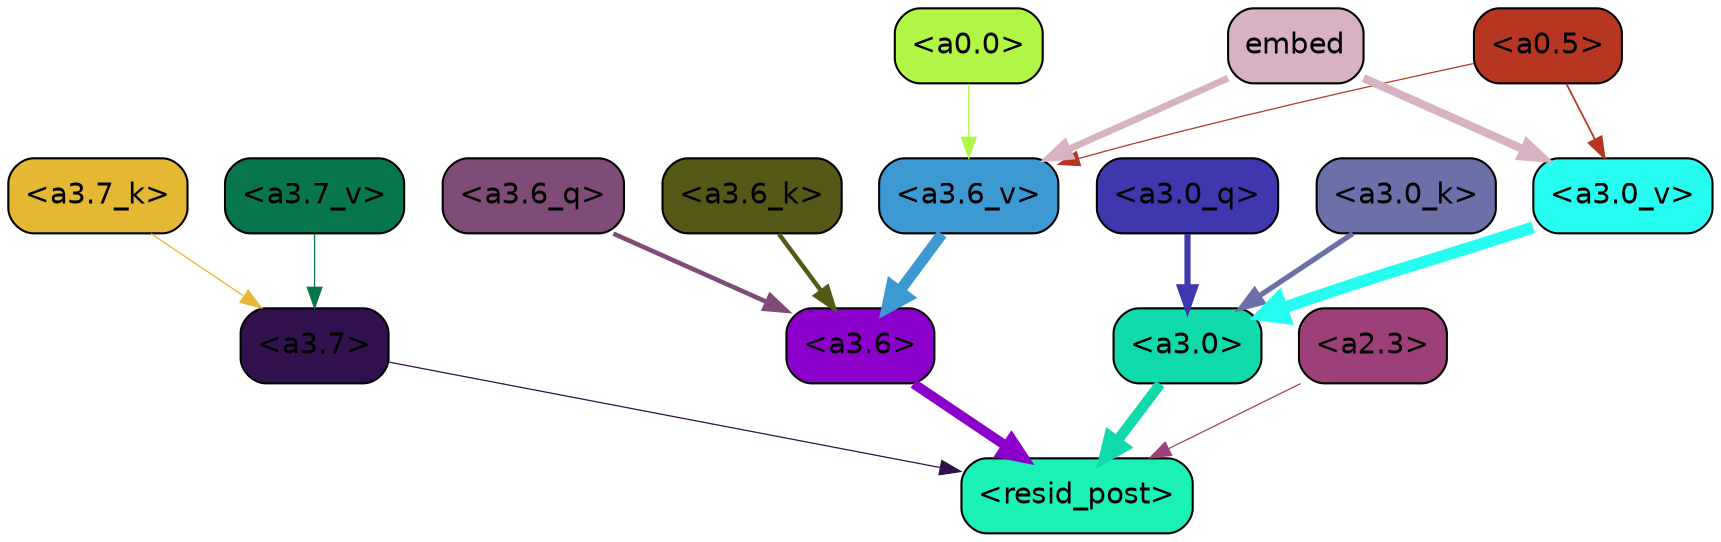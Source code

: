 strict digraph "" {
	graph [bgcolor=transparent,
		layout=dot,
		overlap=false,
		splines=true
	];
	"<a3.7>"	[color=black,
		fillcolor="#31114d",
		fontname=Helvetica,
		shape=box,
		style="filled, rounded"];
	"<resid_post>"	[color=black,
		fillcolor="#1bf1b7",
		fontname=Helvetica,
		shape=box,
		style="filled, rounded"];
	"<a3.7>" -> "<resid_post>"	[color="#31114d",
		penwidth=0.6];
	"<a3.6>"	[color=black,
		fillcolor="#8c00cc",
		fontname=Helvetica,
		shape=box,
		style="filled, rounded"];
	"<a3.6>" -> "<resid_post>"	[color="#8c00cc",
		penwidth=4.749041676521301];
	"<a3.0>"	[color=black,
		fillcolor="#10d9aa",
		fontname=Helvetica,
		shape=box,
		style="filled, rounded"];
	"<a3.0>" -> "<resid_post>"	[color="#10d9aa",
		penwidth=5.004215121269226];
	"<a2.3>"	[color=black,
		fillcolor="#9d4078",
		fontname=Helvetica,
		shape=box,
		style="filled, rounded"];
	"<a2.3>" -> "<resid_post>"	[color="#9d4078",
		penwidth=0.6];
	"<a3.6_q>"	[color=black,
		fillcolor="#7f4c77",
		fontname=Helvetica,
		shape=box,
		style="filled, rounded"];
	"<a3.6_q>" -> "<a3.6>"	[color="#7f4c77",
		penwidth=2.199681341648102];
	"<a3.0_q>"	[color=black,
		fillcolor="#3e37ad",
		fontname=Helvetica,
		shape=box,
		style="filled, rounded"];
	"<a3.0_q>" -> "<a3.0>"	[color="#3e37ad",
		penwidth=2.9459195733070374];
	"<a3.7_k>"	[color=black,
		fillcolor="#e5b833",
		fontname=Helvetica,
		shape=box,
		style="filled, rounded"];
	"<a3.7_k>" -> "<a3.7>"	[color="#e5b833",
		penwidth=0.6];
	"<a3.6_k>"	[color=black,
		fillcolor="#565818",
		fontname=Helvetica,
		shape=box,
		style="filled, rounded"];
	"<a3.6_k>" -> "<a3.6>"	[color="#565818",
		penwidth=2.13908451795578];
	"<a3.0_k>"	[color=black,
		fillcolor="#6b70a9",
		fontname=Helvetica,
		shape=box,
		style="filled, rounded"];
	"<a3.0_k>" -> "<a3.0>"	[color="#6b70a9",
		penwidth=2.520303964614868];
	"<a3.7_v>"	[color=black,
		fillcolor="#07764c",
		fontname=Helvetica,
		shape=box,
		style="filled, rounded"];
	"<a3.7_v>" -> "<a3.7>"	[color="#07764c",
		penwidth=0.6];
	"<a3.6_v>"	[color=black,
		fillcolor="#3c99d1",
		fontname=Helvetica,
		shape=box,
		style="filled, rounded"];
	"<a3.6_v>" -> "<a3.6>"	[color="#3c99d1",
		penwidth=5.297133803367615];
	"<a3.0_v>"	[color=black,
		fillcolor="#26fdf0",
		fontname=Helvetica,
		shape=box,
		style="filled, rounded"];
	"<a3.0_v>" -> "<a3.0>"	[color="#26fdf0",
		penwidth=5.680712580680847];
	"<a0.5>"	[color=black,
		fillcolor="#b73622",
		fontname=Helvetica,
		shape=box,
		style="filled, rounded"];
	"<a0.5>" -> "<a3.6_v>"	[color="#b73622",
		penwidth=0.6];
	"<a0.5>" -> "<a3.0_v>"	[color="#b73622",
		penwidth=0.8535017371177673];
	"<a0.0>"	[color=black,
		fillcolor="#b1f646",
		fontname=Helvetica,
		shape=box,
		style="filled, rounded"];
	"<a0.0>" -> "<a3.6_v>"	[color="#b1f646",
		penwidth=0.6];
	embed	[color=black,
		fillcolor="#d6b2c3",
		fontname=Helvetica,
		shape=box,
		style="filled, rounded"];
	embed -> "<a3.6_v>"	[color="#d6b2c3",
		penwidth=3.2414157912135124];
	embed -> "<a3.0_v>"	[color="#d6b2c3",
		penwidth=3.929257571697235];
}
